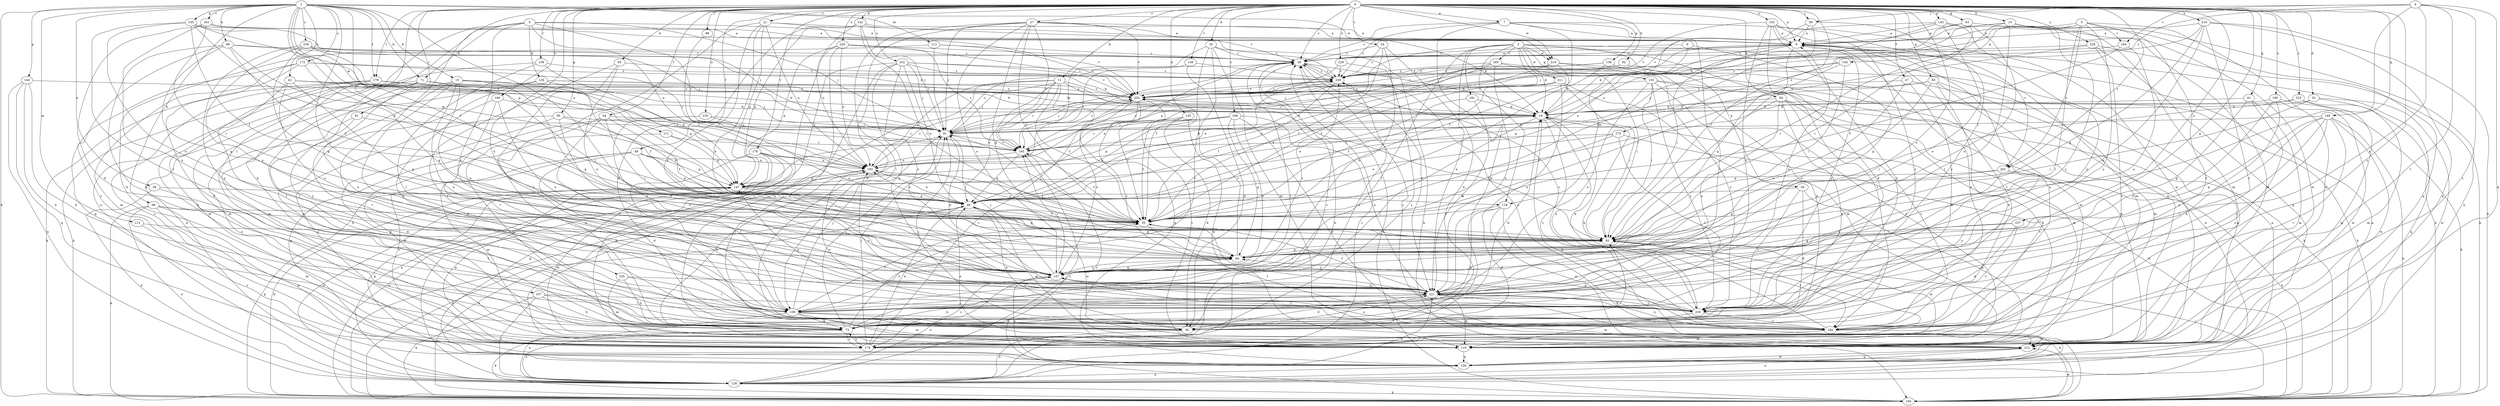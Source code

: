 strict digraph  {
0;
1;
2;
3;
4;
5;
6;
7;
9;
11;
13;
15;
19;
21;
24;
27;
28;
33;
35;
36;
39;
42;
45;
46;
47;
49;
54;
55;
56;
58;
61;
63;
64;
65;
68;
71;
73;
81;
82;
88;
90;
91;
92;
94;
98;
100;
107;
109;
111;
112;
113;
118;
119;
120;
125;
126;
128;
137;
138;
142;
143;
144;
145;
147;
149;
153;
154;
156;
158;
159;
163;
164;
165;
166;
169;
172;
173;
174;
176;
179;
180;
181;
184;
190;
192;
193;
201;
202;
210;
211;
212;
216;
220;
221;
223;
228;
229;
230;
232;
235;
237;
238;
239;
0 -> 7  [label=a];
0 -> 9  [label=a];
0 -> 11  [label=b];
0 -> 13  [label=b];
0 -> 21  [label=c];
0 -> 24  [label=c];
0 -> 27  [label=c];
0 -> 28  [label=c];
0 -> 33  [label=d];
0 -> 35  [label=d];
0 -> 47  [label=f];
0 -> 49  [label=f];
0 -> 54  [label=f];
0 -> 56  [label=g];
0 -> 58  [label=g];
0 -> 61  [label=g];
0 -> 63  [label=g];
0 -> 64  [label=g];
0 -> 65  [label=h];
0 -> 81  [label=i];
0 -> 82  [label=i];
0 -> 88  [label=j];
0 -> 90  [label=j];
0 -> 92  [label=k];
0 -> 94  [label=k];
0 -> 107  [label=l];
0 -> 120  [label=n];
0 -> 125  [label=n];
0 -> 137  [label=o];
0 -> 138  [label=p];
0 -> 142  [label=p];
0 -> 143  [label=p];
0 -> 149  [label=q];
0 -> 158  [label=r];
0 -> 159  [label=r];
0 -> 166  [label=s];
0 -> 169  [label=s];
0 -> 176  [label=t];
0 -> 179  [label=t];
0 -> 190  [label=u];
0 -> 192  [label=u];
0 -> 201  [label=v];
0 -> 210  [label=w];
0 -> 216  [label=x];
0 -> 220  [label=x];
0 -> 221  [label=x];
0 -> 223  [label=y];
0 -> 228  [label=y];
0 -> 229  [label=y];
0 -> 230  [label=y];
0 -> 232  [label=z];
0 -> 235  [label=z];
0 -> 237  [label=z];
1 -> 15  [label=b];
1 -> 39  [label=e];
1 -> 42  [label=e];
1 -> 55  [label=f];
1 -> 68  [label=h];
1 -> 71  [label=h];
1 -> 82  [label=i];
1 -> 98  [label=k];
1 -> 100  [label=k];
1 -> 111  [label=m];
1 -> 112  [label=m];
1 -> 113  [label=m];
1 -> 118  [label=m];
1 -> 137  [label=o];
1 -> 144  [label=p];
1 -> 145  [label=p];
1 -> 147  [label=p];
1 -> 163  [label=r];
1 -> 172  [label=s];
1 -> 179  [label=t];
1 -> 210  [label=w];
1 -> 238  [label=z];
2 -> 19  [label=b];
2 -> 45  [label=e];
2 -> 55  [label=f];
2 -> 109  [label=l];
2 -> 118  [label=m];
2 -> 147  [label=p];
2 -> 153  [label=q];
2 -> 180  [label=t];
2 -> 181  [label=t];
2 -> 184  [label=t];
2 -> 210  [label=w];
2 -> 211  [label=w];
2 -> 212  [label=w];
2 -> 221  [label=x];
3 -> 9  [label=a];
3 -> 109  [label=l];
3 -> 154  [label=q];
3 -> 164  [label=r];
3 -> 173  [label=s];
3 -> 184  [label=t];
3 -> 201  [label=v];
3 -> 212  [label=w];
3 -> 230  [label=y];
4 -> 82  [label=i];
4 -> 90  [label=j];
4 -> 156  [label=q];
4 -> 164  [label=r];
4 -> 174  [label=s];
4 -> 184  [label=t];
4 -> 221  [label=x];
4 -> 239  [label=z];
5 -> 9  [label=a];
5 -> 71  [label=h];
5 -> 73  [label=h];
5 -> 91  [label=j];
5 -> 126  [label=n];
5 -> 128  [label=n];
5 -> 165  [label=r];
5 -> 193  [label=u];
5 -> 221  [label=x];
6 -> 19  [label=b];
6 -> 28  [label=c];
6 -> 64  [label=g];
7 -> 9  [label=a];
7 -> 28  [label=c];
7 -> 36  [label=d];
7 -> 55  [label=f];
7 -> 109  [label=l];
7 -> 201  [label=v];
7 -> 239  [label=z];
9 -> 28  [label=c];
9 -> 64  [label=g];
9 -> 82  [label=i];
9 -> 100  [label=k];
9 -> 118  [label=m];
9 -> 119  [label=m];
9 -> 184  [label=t];
9 -> 202  [label=v];
9 -> 230  [label=y];
11 -> 46  [label=e];
11 -> 55  [label=f];
11 -> 82  [label=i];
11 -> 91  [label=j];
11 -> 100  [label=k];
11 -> 156  [label=q];
11 -> 165  [label=r];
11 -> 193  [label=u];
11 -> 202  [label=v];
13 -> 9  [label=a];
13 -> 82  [label=i];
13 -> 109  [label=l];
13 -> 119  [label=m];
13 -> 128  [label=n];
13 -> 156  [label=q];
13 -> 193  [label=u];
13 -> 230  [label=y];
15 -> 64  [label=g];
15 -> 119  [label=m];
15 -> 137  [label=o];
15 -> 147  [label=p];
15 -> 184  [label=t];
15 -> 202  [label=v];
15 -> 221  [label=x];
15 -> 230  [label=y];
19 -> 91  [label=j];
19 -> 109  [label=l];
19 -> 184  [label=t];
19 -> 230  [label=y];
21 -> 9  [label=a];
21 -> 73  [label=h];
21 -> 137  [label=o];
21 -> 147  [label=p];
21 -> 193  [label=u];
21 -> 202  [label=v];
21 -> 221  [label=x];
24 -> 28  [label=c];
24 -> 36  [label=d];
24 -> 55  [label=f];
24 -> 137  [label=o];
24 -> 239  [label=z];
27 -> 9  [label=a];
27 -> 28  [label=c];
27 -> 36  [label=d];
27 -> 55  [label=f];
27 -> 64  [label=g];
27 -> 91  [label=j];
27 -> 109  [label=l];
27 -> 137  [label=o];
27 -> 165  [label=r];
27 -> 202  [label=v];
28 -> 9  [label=a];
28 -> 19  [label=b];
28 -> 46  [label=e];
28 -> 128  [label=n];
28 -> 221  [label=x];
28 -> 239  [label=z];
33 -> 19  [label=b];
33 -> 82  [label=i];
33 -> 119  [label=m];
33 -> 212  [label=w];
35 -> 28  [label=c];
35 -> 55  [label=f];
35 -> 100  [label=k];
35 -> 109  [label=l];
35 -> 119  [label=m];
35 -> 165  [label=r];
36 -> 9  [label=a];
36 -> 46  [label=e];
36 -> 91  [label=j];
36 -> 128  [label=n];
36 -> 221  [label=x];
36 -> 239  [label=z];
39 -> 46  [label=e];
39 -> 128  [label=n];
39 -> 184  [label=t];
42 -> 19  [label=b];
42 -> 64  [label=g];
42 -> 109  [label=l];
42 -> 137  [label=o];
42 -> 202  [label=v];
45 -> 36  [label=d];
45 -> 46  [label=e];
45 -> 119  [label=m];
45 -> 230  [label=y];
46 -> 55  [label=f];
46 -> 64  [label=g];
46 -> 100  [label=k];
46 -> 119  [label=m];
46 -> 193  [label=u];
46 -> 212  [label=w];
47 -> 73  [label=h];
47 -> 100  [label=k];
47 -> 137  [label=o];
47 -> 202  [label=v];
49 -> 36  [label=d];
49 -> 46  [label=e];
49 -> 82  [label=i];
49 -> 119  [label=m];
49 -> 147  [label=p];
49 -> 174  [label=s];
49 -> 193  [label=u];
54 -> 55  [label=f];
54 -> 82  [label=i];
54 -> 91  [label=j];
54 -> 109  [label=l];
54 -> 212  [label=w];
55 -> 82  [label=i];
55 -> 91  [label=j];
55 -> 184  [label=t];
55 -> 193  [label=u];
55 -> 230  [label=y];
56 -> 46  [label=e];
56 -> 91  [label=j];
56 -> 137  [label=o];
56 -> 174  [label=s];
56 -> 212  [label=w];
58 -> 73  [label=h];
58 -> 119  [label=m];
58 -> 137  [label=o];
58 -> 147  [label=p];
58 -> 156  [label=q];
58 -> 202  [label=v];
61 -> 19  [label=b];
61 -> 64  [label=g];
61 -> 119  [label=m];
61 -> 174  [label=s];
63 -> 9  [label=a];
63 -> 19  [label=b];
63 -> 82  [label=i];
63 -> 137  [label=o];
63 -> 212  [label=w];
64 -> 137  [label=o];
64 -> 202  [label=v];
65 -> 109  [label=l];
65 -> 137  [label=o];
65 -> 184  [label=t];
65 -> 239  [label=z];
68 -> 55  [label=f];
68 -> 64  [label=g];
68 -> 100  [label=k];
68 -> 119  [label=m];
68 -> 128  [label=n];
68 -> 156  [label=q];
71 -> 19  [label=b];
71 -> 82  [label=i];
71 -> 100  [label=k];
71 -> 109  [label=l];
71 -> 119  [label=m];
71 -> 202  [label=v];
71 -> 221  [label=x];
71 -> 230  [label=y];
73 -> 19  [label=b];
73 -> 28  [label=c];
73 -> 55  [label=f];
73 -> 82  [label=i];
73 -> 91  [label=j];
73 -> 100  [label=k];
73 -> 128  [label=n];
73 -> 174  [label=s];
81 -> 73  [label=h];
81 -> 91  [label=j];
81 -> 174  [label=s];
82 -> 64  [label=g];
82 -> 119  [label=m];
82 -> 184  [label=t];
88 -> 55  [label=f];
90 -> 9  [label=a];
90 -> 46  [label=e];
90 -> 91  [label=j];
90 -> 230  [label=y];
91 -> 28  [label=c];
91 -> 137  [label=o];
91 -> 165  [label=r];
92 -> 128  [label=n];
92 -> 202  [label=v];
92 -> 239  [label=z];
94 -> 19  [label=b];
94 -> 55  [label=f];
94 -> 73  [label=h];
94 -> 119  [label=m];
94 -> 174  [label=s];
94 -> 184  [label=t];
94 -> 221  [label=x];
98 -> 19  [label=b];
98 -> 28  [label=c];
98 -> 36  [label=d];
98 -> 46  [label=e];
98 -> 55  [label=f];
98 -> 64  [label=g];
98 -> 174  [label=s];
100 -> 9  [label=a];
100 -> 19  [label=b];
100 -> 28  [label=c];
100 -> 46  [label=e];
100 -> 82  [label=i];
100 -> 147  [label=p];
100 -> 165  [label=r];
100 -> 193  [label=u];
100 -> 212  [label=w];
107 -> 73  [label=h];
107 -> 100  [label=k];
107 -> 109  [label=l];
107 -> 128  [label=n];
107 -> 230  [label=y];
109 -> 36  [label=d];
109 -> 55  [label=f];
109 -> 73  [label=h];
109 -> 91  [label=j];
109 -> 119  [label=m];
109 -> 128  [label=n];
109 -> 184  [label=t];
111 -> 147  [label=p];
111 -> 165  [label=r];
111 -> 212  [label=w];
112 -> 82  [label=i];
112 -> 174  [label=s];
113 -> 28  [label=c];
113 -> 73  [label=h];
113 -> 91  [label=j];
113 -> 202  [label=v];
118 -> 36  [label=d];
118 -> 55  [label=f];
118 -> 73  [label=h];
118 -> 100  [label=k];
118 -> 212  [label=w];
119 -> 46  [label=e];
119 -> 156  [label=q];
119 -> 202  [label=v];
120 -> 91  [label=j];
120 -> 156  [label=q];
120 -> 165  [label=r];
120 -> 221  [label=x];
125 -> 36  [label=d];
125 -> 55  [label=f];
125 -> 91  [label=j];
125 -> 212  [label=w];
126 -> 19  [label=b];
126 -> 55  [label=f];
126 -> 119  [label=m];
126 -> 202  [label=v];
126 -> 212  [label=w];
128 -> 19  [label=b];
128 -> 28  [label=c];
128 -> 100  [label=k];
128 -> 137  [label=o];
128 -> 165  [label=r];
128 -> 221  [label=x];
137 -> 64  [label=g];
137 -> 82  [label=i];
137 -> 91  [label=j];
137 -> 156  [label=q];
137 -> 165  [label=r];
137 -> 174  [label=s];
137 -> 184  [label=t];
137 -> 221  [label=x];
137 -> 239  [label=z];
138 -> 36  [label=d];
138 -> 55  [label=f];
138 -> 91  [label=j];
138 -> 239  [label=z];
142 -> 9  [label=a];
142 -> 19  [label=b];
142 -> 36  [label=d];
142 -> 82  [label=i];
142 -> 91  [label=j];
142 -> 147  [label=p];
142 -> 193  [label=u];
143 -> 9  [label=a];
143 -> 55  [label=f];
143 -> 119  [label=m];
143 -> 137  [label=o];
143 -> 202  [label=v];
143 -> 230  [label=y];
144 -> 36  [label=d];
144 -> 73  [label=h];
144 -> 128  [label=n];
144 -> 156  [label=q];
144 -> 202  [label=v];
145 -> 9  [label=a];
145 -> 46  [label=e];
145 -> 55  [label=f];
145 -> 91  [label=j];
145 -> 109  [label=l];
145 -> 137  [label=o];
145 -> 193  [label=u];
147 -> 46  [label=e];
147 -> 64  [label=g];
147 -> 91  [label=j];
147 -> 100  [label=k];
147 -> 119  [label=m];
147 -> 128  [label=n];
149 -> 64  [label=g];
149 -> 91  [label=j];
149 -> 100  [label=k];
149 -> 109  [label=l];
149 -> 184  [label=t];
149 -> 212  [label=w];
149 -> 221  [label=x];
149 -> 230  [label=y];
153 -> 82  [label=i];
153 -> 100  [label=k];
153 -> 174  [label=s];
153 -> 202  [label=v];
153 -> 212  [label=w];
153 -> 221  [label=x];
153 -> 230  [label=y];
154 -> 55  [label=f];
154 -> 82  [label=i];
154 -> 91  [label=j];
154 -> 239  [label=z];
156 -> 128  [label=n];
156 -> 147  [label=p];
156 -> 212  [label=w];
158 -> 36  [label=d];
158 -> 165  [label=r];
158 -> 239  [label=z];
159 -> 109  [label=l];
159 -> 128  [label=n];
159 -> 147  [label=p];
159 -> 239  [label=z];
163 -> 9  [label=a];
163 -> 36  [label=d];
163 -> 82  [label=i];
163 -> 221  [label=x];
163 -> 239  [label=z];
164 -> 28  [label=c];
164 -> 55  [label=f];
164 -> 221  [label=x];
165 -> 19  [label=b];
165 -> 46  [label=e];
165 -> 55  [label=f];
165 -> 193  [label=u];
165 -> 239  [label=z];
166 -> 19  [label=b];
166 -> 36  [label=d];
166 -> 109  [label=l];
166 -> 137  [label=o];
169 -> 46  [label=e];
169 -> 64  [label=g];
169 -> 91  [label=j];
169 -> 137  [label=o];
169 -> 147  [label=p];
169 -> 165  [label=r];
169 -> 212  [label=w];
169 -> 221  [label=x];
172 -> 36  [label=d];
172 -> 64  [label=g];
172 -> 119  [label=m];
172 -> 156  [label=q];
172 -> 165  [label=r];
172 -> 239  [label=z];
173 -> 46  [label=e];
173 -> 55  [label=f];
173 -> 109  [label=l];
173 -> 165  [label=r];
173 -> 184  [label=t];
174 -> 28  [label=c];
174 -> 46  [label=e];
174 -> 73  [label=h];
174 -> 82  [label=i];
174 -> 91  [label=j];
174 -> 147  [label=p];
174 -> 202  [label=v];
176 -> 46  [label=e];
176 -> 109  [label=l];
176 -> 119  [label=m];
176 -> 128  [label=n];
176 -> 156  [label=q];
176 -> 193  [label=u];
179 -> 73  [label=h];
179 -> 82  [label=i];
179 -> 91  [label=j];
179 -> 100  [label=k];
179 -> 174  [label=s];
179 -> 193  [label=u];
179 -> 202  [label=v];
180 -> 46  [label=e];
180 -> 82  [label=i];
180 -> 128  [label=n];
180 -> 165  [label=r];
180 -> 221  [label=x];
180 -> 239  [label=z];
181 -> 19  [label=b];
181 -> 46  [label=e];
181 -> 221  [label=x];
184 -> 9  [label=a];
184 -> 19  [label=b];
184 -> 119  [label=m];
184 -> 193  [label=u];
184 -> 212  [label=w];
184 -> 221  [label=x];
184 -> 239  [label=z];
190 -> 19  [label=b];
190 -> 73  [label=h];
190 -> 100  [label=k];
190 -> 212  [label=w];
190 -> 221  [label=x];
192 -> 9  [label=a];
192 -> 36  [label=d];
192 -> 73  [label=h];
192 -> 202  [label=v];
192 -> 212  [label=w];
192 -> 221  [label=x];
192 -> 230  [label=y];
193 -> 28  [label=c];
193 -> 46  [label=e];
193 -> 55  [label=f];
193 -> 73  [label=h];
193 -> 147  [label=p];
193 -> 202  [label=v];
201 -> 64  [label=g];
201 -> 100  [label=k];
201 -> 147  [label=p];
201 -> 221  [label=x];
201 -> 230  [label=y];
202 -> 19  [label=b];
202 -> 55  [label=f];
202 -> 91  [label=j];
202 -> 137  [label=o];
202 -> 221  [label=x];
202 -> 239  [label=z];
210 -> 19  [label=b];
210 -> 119  [label=m];
210 -> 193  [label=u];
210 -> 230  [label=y];
210 -> 239  [label=z];
211 -> 46  [label=e];
211 -> 55  [label=f];
211 -> 82  [label=i];
211 -> 119  [label=m];
211 -> 202  [label=v];
211 -> 221  [label=x];
212 -> 28  [label=c];
212 -> 128  [label=n];
212 -> 156  [label=q];
216 -> 9  [label=a];
216 -> 64  [label=g];
216 -> 100  [label=k];
216 -> 156  [label=q];
216 -> 184  [label=t];
216 -> 202  [label=v];
216 -> 221  [label=x];
220 -> 28  [label=c];
220 -> 147  [label=p];
220 -> 165  [label=r];
220 -> 174  [label=s];
220 -> 193  [label=u];
220 -> 202  [label=v];
220 -> 212  [label=w];
221 -> 9  [label=a];
221 -> 36  [label=d];
221 -> 55  [label=f];
221 -> 73  [label=h];
221 -> 100  [label=k];
221 -> 109  [label=l];
221 -> 119  [label=m];
221 -> 230  [label=y];
223 -> 19  [label=b];
223 -> 82  [label=i];
223 -> 119  [label=m];
223 -> 156  [label=q];
228 -> 46  [label=e];
228 -> 174  [label=s];
228 -> 239  [label=z];
229 -> 28  [label=c];
229 -> 82  [label=i];
229 -> 100  [label=k];
229 -> 156  [label=q];
229 -> 174  [label=s];
230 -> 19  [label=b];
230 -> 28  [label=c];
230 -> 64  [label=g];
230 -> 119  [label=m];
230 -> 137  [label=o];
230 -> 147  [label=p];
230 -> 184  [label=t];
230 -> 193  [label=u];
232 -> 19  [label=b];
232 -> 46  [label=e];
232 -> 73  [label=h];
232 -> 91  [label=j];
232 -> 128  [label=n];
232 -> 137  [label=o];
232 -> 202  [label=v];
232 -> 221  [label=x];
232 -> 239  [label=z];
235 -> 73  [label=h];
235 -> 109  [label=l];
235 -> 119  [label=m];
235 -> 221  [label=x];
237 -> 36  [label=d];
237 -> 64  [label=g];
237 -> 82  [label=i];
237 -> 184  [label=t];
238 -> 28  [label=c];
238 -> 64  [label=g];
238 -> 91  [label=j];
238 -> 137  [label=o];
238 -> 193  [label=u];
238 -> 230  [label=y];
239 -> 28  [label=c];
239 -> 55  [label=f];
239 -> 91  [label=j];
239 -> 202  [label=v];
}
